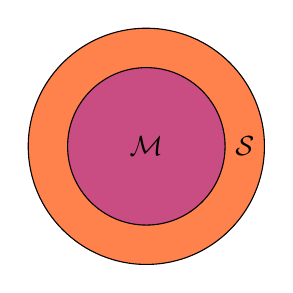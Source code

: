 \begin{tikzpicture}[
]

\draw[fill=red!70!yellow!70] (0,0) circle (1.5);
\draw[fill=red!70!blue!70] (0,0) circle (1);

\node[] at (1.25,0) {$\mathcal{S}$};
\node[] at (0,0) {$\mathcal{M}$};


\end{tikzpicture}